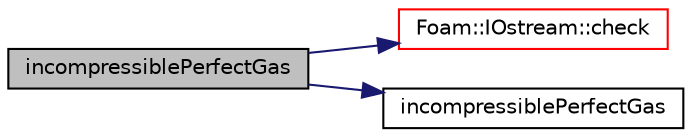digraph "incompressiblePerfectGas"
{
  bgcolor="transparent";
  edge [fontname="Helvetica",fontsize="10",labelfontname="Helvetica",labelfontsize="10"];
  node [fontname="Helvetica",fontsize="10",shape=record];
  rankdir="LR";
  Node9 [label="incompressiblePerfectGas",height=0.2,width=0.4,color="black", fillcolor="grey75", style="filled", fontcolor="black"];
  Node9 -> Node10 [color="midnightblue",fontsize="10",style="solid",fontname="Helvetica"];
  Node10 [label="Foam::IOstream::check",height=0.2,width=0.4,color="red",URL="$a27333.html#a367eb3425fc4e8270e2aa961df8ac8a5",tooltip="Check IOstream status for given operation. "];
  Node9 -> Node61 [color="midnightblue",fontsize="10",style="solid",fontname="Helvetica"];
  Node61 [label="incompressiblePerfectGas",height=0.2,width=0.4,color="black",URL="$a31597.html#a836c74abddae358479130cc25605305e",tooltip="Construct from components. "];
}
